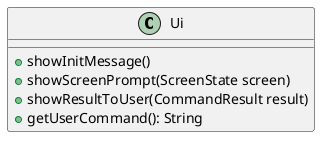 @startuml
class Ui {
    +showInitMessage()
    +showScreenPrompt(ScreenState screen)
    +showResultToUser(CommandResult result)
    +getUserCommand(): String
}
@enduml
